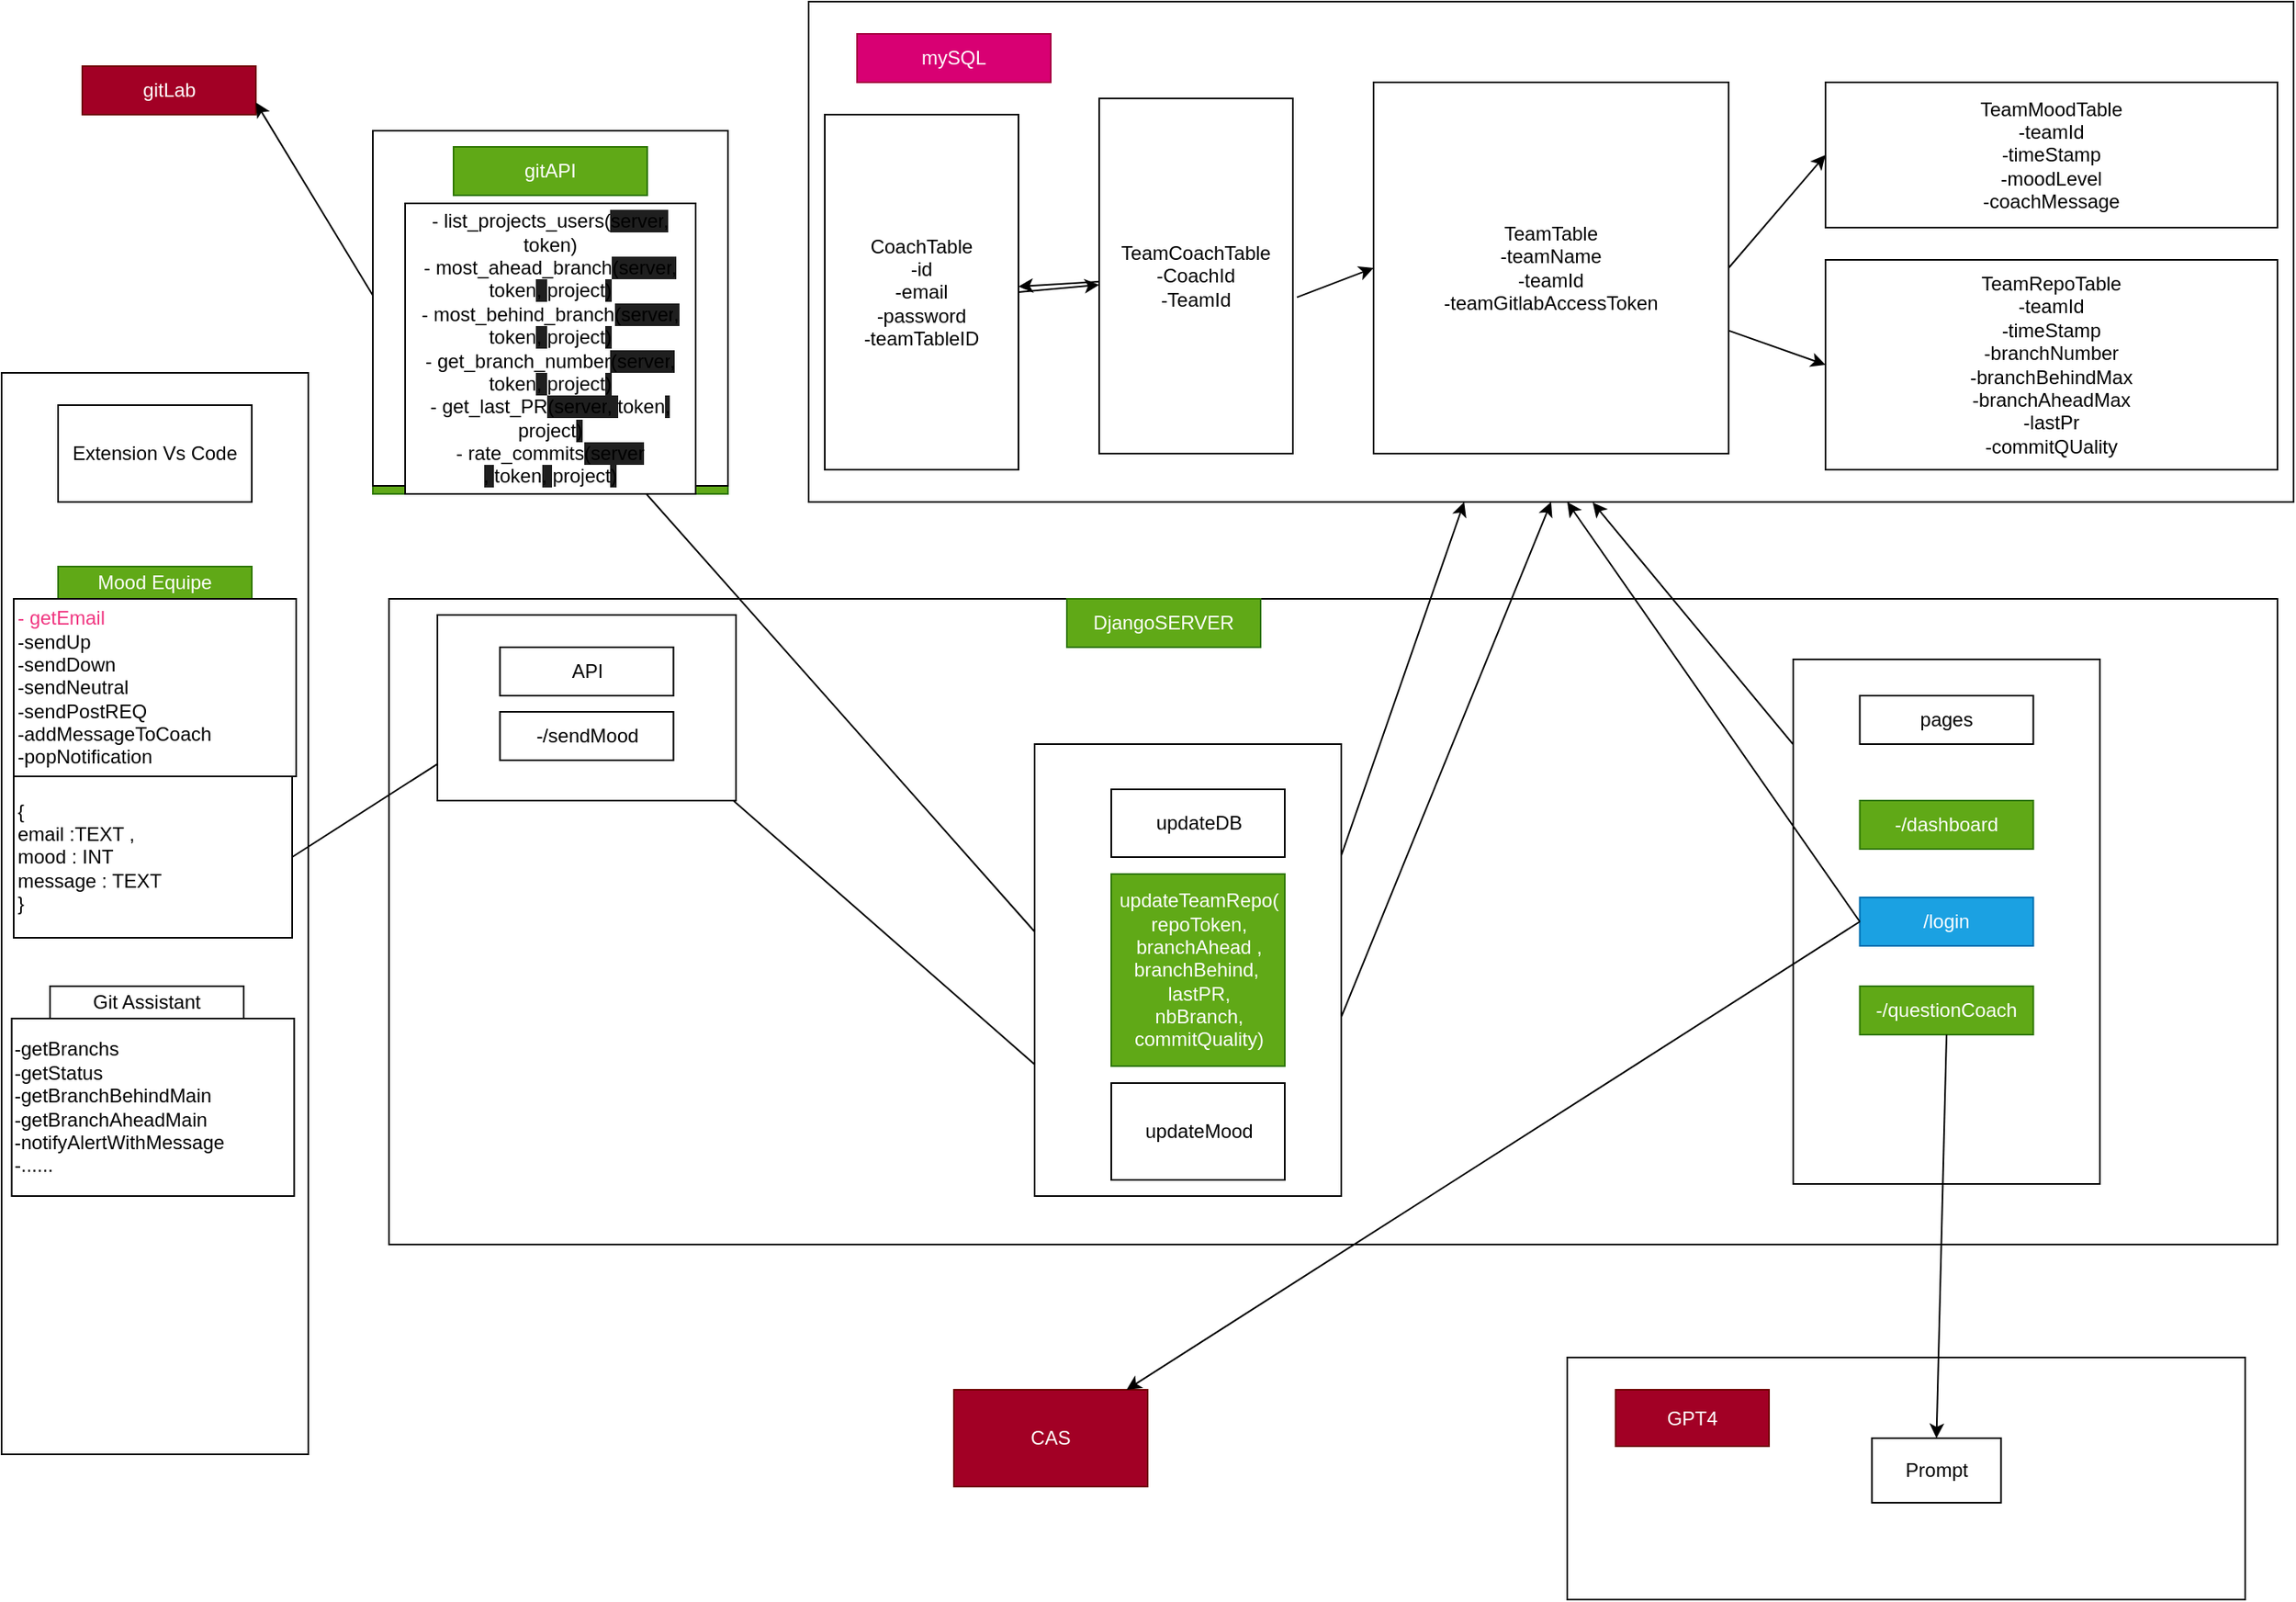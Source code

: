 <mxfile>
    <diagram id="D96Zk3k0EqvqW4rHzoW_" name="Page-1">
        <mxGraphModel dx="680" dy="343" grid="1" gridSize="10" guides="1" tooltips="1" connect="1" arrows="1" fold="1" page="1" pageScale="1" pageWidth="850" pageHeight="1100" math="0" shadow="0">
            <root>
                <mxCell id="0"/>
                <mxCell id="1" parent="0"/>
                <mxCell id="9" value="" style="group" parent="1" vertex="1" connectable="0">
                    <mxGeometry x="20" y="290" width="190" height="670" as="geometry"/>
                </mxCell>
                <mxCell id="2" value="" style="rounded=0;whiteSpace=wrap;html=1;" parent="9" vertex="1">
                    <mxGeometry width="190" height="670" as="geometry"/>
                </mxCell>
                <mxCell id="3" value="Extension Vs Code" style="rounded=0;whiteSpace=wrap;html=1;" parent="9" vertex="1">
                    <mxGeometry x="35" y="20" width="120" height="60" as="geometry"/>
                </mxCell>
                <mxCell id="4" value="Mood Equipe" style="rounded=0;whiteSpace=wrap;html=1;fillColor=#60a917;fontColor=#ffffff;strokeColor=#2D7600;" parent="9" vertex="1">
                    <mxGeometry x="35" y="120" width="120" height="20" as="geometry"/>
                </mxCell>
                <mxCell id="5" value="&lt;font color=&quot;#f03580&quot;&gt;- getEmail&lt;br&gt;&lt;/font&gt;-sendUp&lt;br&gt;-sendDown&lt;br&gt;-sendNeutral&lt;br&gt;-sendPostREQ&lt;br&gt;-addMessageToCoach&lt;br&gt;-popNotification" style="rounded=0;whiteSpace=wrap;html=1;align=left;" parent="9" vertex="1">
                    <mxGeometry x="7.5" y="140" width="175" height="110" as="geometry"/>
                </mxCell>
                <mxCell id="6" value="{&lt;br&gt;email :TEXT ,&amp;nbsp;&lt;br&gt;mood : INT&lt;br&gt;message : TEXT&lt;br&gt;}" style="rounded=0;whiteSpace=wrap;html=1;align=left;" parent="9" vertex="1">
                    <mxGeometry x="7.5" y="250" width="172.5" height="100" as="geometry"/>
                </mxCell>
                <mxCell id="7" value="Git Assistant" style="rounded=0;whiteSpace=wrap;html=1;" parent="9" vertex="1">
                    <mxGeometry x="30" y="380" width="120" height="20" as="geometry"/>
                </mxCell>
                <mxCell id="8" value="-getBranchs&lt;br&gt;-getStatus&lt;br&gt;-getBranchBehindMain&lt;br&gt;-getBranchAheadMain&lt;br&gt;-notifyAlertWithMessage&lt;br&gt;-......" style="rounded=0;whiteSpace=wrap;html=1;align=left;" parent="9" vertex="1">
                    <mxGeometry x="6.25" y="400" width="175" height="110" as="geometry"/>
                </mxCell>
                <mxCell id="13" value="" style="rounded=0;whiteSpace=wrap;html=1;" parent="1" vertex="1">
                    <mxGeometry x="260" y="430" width="1170" height="400" as="geometry"/>
                </mxCell>
                <mxCell id="14" value="DjangoSERVER" style="rounded=0;whiteSpace=wrap;html=1;fillColor=#60a917;fontColor=#ffffff;strokeColor=#2D7600;" parent="1" vertex="1">
                    <mxGeometry x="680" y="430" width="120" height="30" as="geometry"/>
                </mxCell>
                <mxCell id="19" value="" style="endArrow=classic;html=1;exitX=1;exitY=0.5;exitDx=0;exitDy=0;entryX=0;entryY=0.25;entryDx=0;entryDy=0;" parent="1" source="6" target="18" edge="1">
                    <mxGeometry width="50" height="50" relative="1" as="geometry">
                        <mxPoint x="560" y="500" as="sourcePoint"/>
                        <mxPoint x="610" y="450" as="targetPoint"/>
                    </mxGeometry>
                </mxCell>
                <mxCell id="21" value="gitLab" style="rounded=0;whiteSpace=wrap;html=1;fillColor=#a20025;fontColor=#ffffff;strokeColor=#6F0000;" parent="1" vertex="1">
                    <mxGeometry x="70" y="100" width="107.5" height="30" as="geometry"/>
                </mxCell>
                <mxCell id="23" value="" style="endArrow=classic;html=1;entryX=1;entryY=0.75;entryDx=0;entryDy=0;exitX=0;exitY=0.5;exitDx=0;exitDy=0;" parent="1" source="12" target="21" edge="1">
                    <mxGeometry width="50" height="50" relative="1" as="geometry">
                        <mxPoint x="600" y="630" as="sourcePoint"/>
                        <mxPoint x="650" y="580" as="targetPoint"/>
                    </mxGeometry>
                </mxCell>
                <mxCell id="45" value="" style="group" parent="1" vertex="1" connectable="0">
                    <mxGeometry x="520" y="60" width="920" height="310" as="geometry"/>
                </mxCell>
                <mxCell id="30" value="" style="rounded=0;whiteSpace=wrap;html=1;" parent="45" vertex="1">
                    <mxGeometry width="920" height="310" as="geometry"/>
                </mxCell>
                <mxCell id="31" value="mySQL" style="rounded=0;whiteSpace=wrap;html=1;fillColor=#d80073;fontColor=#ffffff;strokeColor=#A50040;" parent="45" vertex="1">
                    <mxGeometry x="30" y="20" width="120" height="30" as="geometry"/>
                </mxCell>
                <mxCell id="32" value="CoachTable&lt;br&gt;-id&lt;br&gt;-email&lt;br&gt;-password&lt;br&gt;-teamTableID" style="rounded=0;whiteSpace=wrap;html=1;" parent="45" vertex="1">
                    <mxGeometry x="10" y="70" width="120" height="220" as="geometry"/>
                </mxCell>
                <mxCell id="40" value="" style="edgeStyle=none;html=1;" parent="45" source="33" target="32" edge="1">
                    <mxGeometry relative="1" as="geometry"/>
                </mxCell>
                <mxCell id="33" value="TeamCoachTable&lt;br&gt;-CoachId&lt;br&gt;-TeamId" style="rounded=0;whiteSpace=wrap;html=1;" parent="45" vertex="1">
                    <mxGeometry x="180" y="60" width="120" height="220" as="geometry"/>
                </mxCell>
                <mxCell id="34" value="TeamTable&lt;br&gt;-teamName&lt;br&gt;-teamId&lt;br&gt;-teamGitlabAccessToken&lt;br&gt;" style="rounded=0;whiteSpace=wrap;html=1;" parent="45" vertex="1">
                    <mxGeometry x="350" y="50" width="220" height="230" as="geometry"/>
                </mxCell>
                <mxCell id="36" value="TeamMoodTable&lt;br&gt;-teamId&lt;br&gt;-timeStamp&lt;br&gt;-moodLevel&lt;br&gt;-coachMessage" style="rounded=0;whiteSpace=wrap;html=1;" parent="45" vertex="1">
                    <mxGeometry x="630" y="50" width="280" height="90" as="geometry"/>
                </mxCell>
                <mxCell id="37" value="TeamRepoTable&lt;br&gt;-teamId&lt;br&gt;-timeStamp&lt;br&gt;-branchNumber&lt;br&gt;-branchBehindMax&lt;br&gt;-branchAheadMax&lt;br&gt;-lastPr&lt;br&gt;-commitQUality" style="rounded=0;whiteSpace=wrap;html=1;" parent="45" vertex="1">
                    <mxGeometry x="630" y="160" width="280" height="130" as="geometry"/>
                </mxCell>
                <mxCell id="38" value="" style="endArrow=classic;html=1;exitX=1;exitY=0.5;exitDx=0;exitDy=0;" parent="45" source="32" target="33" edge="1">
                    <mxGeometry width="50" height="50" relative="1" as="geometry">
                        <mxPoint x="130" y="490" as="sourcePoint"/>
                        <mxPoint x="180" y="440" as="targetPoint"/>
                    </mxGeometry>
                </mxCell>
                <mxCell id="42" value="" style="endArrow=classic;html=1;exitX=1.021;exitY=0.56;exitDx=0;exitDy=0;exitPerimeter=0;entryX=0;entryY=0.5;entryDx=0;entryDy=0;" parent="45" source="33" target="34" edge="1">
                    <mxGeometry width="50" height="50" relative="1" as="geometry">
                        <mxPoint x="310" y="190" as="sourcePoint"/>
                        <mxPoint x="360" y="140" as="targetPoint"/>
                    </mxGeometry>
                </mxCell>
                <mxCell id="43" value="" style="endArrow=classic;html=1;exitX=1;exitY=0.5;exitDx=0;exitDy=0;entryX=0;entryY=0.5;entryDx=0;entryDy=0;" parent="45" source="34" target="36" edge="1">
                    <mxGeometry width="50" height="50" relative="1" as="geometry">
                        <mxPoint x="560" y="120.0" as="sourcePoint"/>
                        <mxPoint x="607.48" y="91.8" as="targetPoint"/>
                    </mxGeometry>
                </mxCell>
                <mxCell id="44" value="" style="endArrow=classic;html=1;entryX=0;entryY=0.5;entryDx=0;entryDy=0;" parent="45" source="34" target="37" edge="1">
                    <mxGeometry width="50" height="50" relative="1" as="geometry">
                        <mxPoint x="580" y="175" as="sourcePoint"/>
                        <mxPoint x="640" y="105" as="targetPoint"/>
                    </mxGeometry>
                </mxCell>
                <mxCell id="49" value="" style="endArrow=classic;html=1;exitX=1;exitY=0.75;exitDx=0;exitDy=0;entryX=0;entryY=0.5;entryDx=0;entryDy=0;" parent="1" source="18" target="46" edge="1">
                    <mxGeometry width="50" height="50" relative="1" as="geometry">
                        <mxPoint x="510" y="580" as="sourcePoint"/>
                        <mxPoint x="560" y="530" as="targetPoint"/>
                    </mxGeometry>
                </mxCell>
                <mxCell id="50" value="" style="endArrow=classic;html=1;exitX=1;exitY=0.75;exitDx=0;exitDy=0;entryX=0.5;entryY=1;entryDx=0;entryDy=0;" parent="1" source="46" target="30" edge="1">
                    <mxGeometry width="50" height="50" relative="1" as="geometry">
                        <mxPoint x="446.25" y="532.5" as="sourcePoint"/>
                        <mxPoint x="702.5" y="590" as="targetPoint"/>
                    </mxGeometry>
                </mxCell>
                <mxCell id="51" value="" style="endArrow=classic;html=1;exitX=0.75;exitY=1;exitDx=0;exitDy=0;entryX=0;entryY=0.75;entryDx=0;entryDy=0;" parent="1" source="10" target="47" edge="1">
                    <mxGeometry width="50" height="50" relative="1" as="geometry">
                        <mxPoint x="490" y="640" as="sourcePoint"/>
                        <mxPoint x="540" y="590" as="targetPoint"/>
                    </mxGeometry>
                </mxCell>
                <mxCell id="52" value="" style="endArrow=classic;html=1;exitX=1;exitY=0.75;exitDx=0;exitDy=0;" parent="1" source="47" target="30" edge="1">
                    <mxGeometry width="50" height="50" relative="1" as="geometry">
                        <mxPoint x="910" y="590" as="sourcePoint"/>
                        <mxPoint x="960" y="540" as="targetPoint"/>
                    </mxGeometry>
                </mxCell>
                <mxCell id="53" value="" style="group" parent="1" vertex="1" connectable="0">
                    <mxGeometry x="660" y="520" width="190" height="280" as="geometry"/>
                </mxCell>
                <mxCell id="28" value="" style="rounded=0;whiteSpace=wrap;html=1;" parent="53" vertex="1">
                    <mxGeometry width="190" height="280" as="geometry"/>
                </mxCell>
                <mxCell id="29" value="updateDB" style="rounded=0;whiteSpace=wrap;html=1;" parent="53" vertex="1">
                    <mxGeometry x="47.5" y="28" width="107.5" height="42" as="geometry"/>
                </mxCell>
                <mxCell id="46" value="updateMood" style="rounded=0;whiteSpace=wrap;html=1;" parent="53" vertex="1">
                    <mxGeometry x="47.5" y="210" width="107.5" height="60" as="geometry"/>
                </mxCell>
                <mxCell id="47" value="updateTeamRepo(&lt;br&gt;repoToken,&lt;br&gt;branchAhead ,&lt;br&gt;branchBehind,&amp;nbsp;&lt;br&gt;lastPR,&lt;br&gt;nbBranch,&lt;br&gt;commitQuality)" style="rounded=0;whiteSpace=wrap;html=1;fillColor=#60a917;fontColor=#ffffff;strokeColor=#2D7600;" parent="53" vertex="1">
                    <mxGeometry x="47.5" y="80.5" width="107.5" height="119.0" as="geometry"/>
                </mxCell>
                <mxCell id="54" value="" style="endArrow=classic;html=1;entryX=0.528;entryY=1.001;entryDx=0;entryDy=0;entryPerimeter=0;exitX=0;exitY=0.5;exitDx=0;exitDy=0;" parent="1" source="25" target="30" edge="1">
                    <mxGeometry width="50" height="50" relative="1" as="geometry">
                        <mxPoint x="1000" y="550" as="sourcePoint"/>
                        <mxPoint x="1050" y="500" as="targetPoint"/>
                    </mxGeometry>
                </mxCell>
                <mxCell id="60" value="" style="group;fillColor=#60a917;fontColor=#ffffff;strokeColor=#2D7600;" parent="1" vertex="1" connectable="0">
                    <mxGeometry x="990" y="900" width="420" height="150" as="geometry"/>
                </mxCell>
                <mxCell id="55" value="" style="rounded=0;whiteSpace=wrap;html=1;" parent="60" vertex="1">
                    <mxGeometry width="420" height="150" as="geometry"/>
                </mxCell>
                <mxCell id="56" value="GPT4" style="rounded=0;whiteSpace=wrap;html=1;fillColor=#a20025;fontColor=#ffffff;strokeColor=#6F0000;" parent="60" vertex="1">
                    <mxGeometry x="30" y="20" width="95" height="35" as="geometry"/>
                </mxCell>
                <mxCell id="57" value="Prompt" style="rounded=0;whiteSpace=wrap;html=1;" parent="60" vertex="1">
                    <mxGeometry x="188.75" y="50" width="80" height="40" as="geometry"/>
                </mxCell>
                <mxCell id="61" value="" style="group" parent="1" vertex="1" connectable="0">
                    <mxGeometry x="1130" y="467.5" width="190" height="325" as="geometry"/>
                </mxCell>
                <mxCell id="20" value="" style="rounded=0;whiteSpace=wrap;html=1;" parent="61" vertex="1">
                    <mxGeometry width="190" height="325" as="geometry"/>
                </mxCell>
                <mxCell id="24" value="pages" style="rounded=0;whiteSpace=wrap;html=1;" parent="61" vertex="1">
                    <mxGeometry x="41.25" y="22.5" width="107.5" height="30" as="geometry"/>
                </mxCell>
                <mxCell id="25" value="-/dashboard" style="rounded=0;whiteSpace=wrap;html=1;fillColor=#60a917;fontColor=#ffffff;strokeColor=#2D7600;" parent="61" vertex="1">
                    <mxGeometry x="41.25" y="87.5" width="107.5" height="30" as="geometry"/>
                </mxCell>
                <mxCell id="27" value="-/questionCoach" style="rounded=0;whiteSpace=wrap;html=1;fillColor=#60a917;fontColor=#ffffff;strokeColor=#2D7600;" parent="61" vertex="1">
                    <mxGeometry x="41.25" y="202.5" width="107.5" height="30" as="geometry"/>
                </mxCell>
                <mxCell id="64" value="/login" style="rounded=0;whiteSpace=wrap;html=1;fillColor=#1ba1e2;fontColor=#ffffff;strokeColor=#006EAF;" parent="61" vertex="1">
                    <mxGeometry x="41.25" y="147.5" width="107.5" height="30" as="geometry"/>
                </mxCell>
                <mxCell id="62" value="" style="group" parent="1" vertex="1" connectable="0">
                    <mxGeometry x="290" y="440" width="185" height="115" as="geometry"/>
                </mxCell>
                <mxCell id="15" value="" style="rounded=0;whiteSpace=wrap;html=1;" parent="62" vertex="1">
                    <mxGeometry width="185" height="115" as="geometry"/>
                </mxCell>
                <mxCell id="16" value="API" style="rounded=0;whiteSpace=wrap;html=1;" parent="62" vertex="1">
                    <mxGeometry x="38.75" y="20" width="107.5" height="30" as="geometry"/>
                </mxCell>
                <mxCell id="18" value="-/sendMood" style="rounded=0;whiteSpace=wrap;html=1;" parent="62" vertex="1">
                    <mxGeometry x="38.75" y="60" width="107.5" height="30" as="geometry"/>
                </mxCell>
                <mxCell id="63" value="" style="group;fillColor=#60a917;fontColor=#ffffff;strokeColor=#2D7600;" parent="1" vertex="1" connectable="0">
                    <mxGeometry x="250" y="140" width="220" height="225" as="geometry"/>
                </mxCell>
                <mxCell id="10" value="" style="rounded=0;whiteSpace=wrap;html=1;" parent="63" vertex="1">
                    <mxGeometry width="220" height="220" as="geometry"/>
                </mxCell>
                <mxCell id="11" value="gitAPI" style="rounded=0;whiteSpace=wrap;html=1;fillColor=#60a917;fontColor=#ffffff;strokeColor=#2D7600;" parent="63" vertex="1">
                    <mxGeometry x="50" y="10" width="120" height="30" as="geometry"/>
                </mxCell>
                <mxCell id="12" value="&lt;font style=&quot;font-size: 12px;&quot;&gt;- list_projects_users(&lt;span style=&quot;background-color: rgb(31, 31, 31);&quot;&gt;server&lt;/span&gt;&lt;span style=&quot;background-color: rgb(31, 31, 31);&quot;&gt;, &lt;/span&gt;&lt;span style=&quot;background-color: initial;&quot;&gt;token&lt;/span&gt;&lt;span style=&quot;background-color: initial;&quot;&gt;)&lt;/span&gt;&lt;br&gt;- most_ahead_branch&lt;span style=&quot;background-color: rgb(31, 31, 31);&quot;&gt;(&lt;/span&gt;&lt;span style=&quot;background-color: rgb(31, 31, 31);&quot;&gt;server&lt;/span&gt;&lt;span style=&quot;background-color: rgb(31, 31, 31);&quot;&gt;, &lt;/span&gt;&lt;span style=&quot;background-color: initial;&quot;&gt;token&lt;/span&gt;&lt;span style=&quot;background-color: rgb(31, 31, 31);&quot;&gt;, &lt;/span&gt;&lt;span style=&quot;background-color: initial;&quot;&gt;project&lt;/span&gt;&lt;span style=&quot;background-color: rgb(31, 31, 31);&quot;&gt;)&lt;/span&gt;&lt;span style=&quot;background-color: rgb(31, 31, 31);&quot;&gt;&lt;br&gt;&lt;/span&gt;- most_behind_branch&lt;span style=&quot;background-color: rgb(31, 31, 31);&quot;&gt;(&lt;/span&gt;&lt;span style=&quot;background-color: rgb(31, 31, 31);&quot;&gt;server&lt;/span&gt;&lt;span style=&quot;background-color: rgb(31, 31, 31);&quot;&gt;, &lt;/span&gt;&lt;span style=&quot;background-color: initial;&quot;&gt;token&lt;/span&gt;&lt;span style=&quot;background-color: rgb(31, 31, 31);&quot;&gt;, &lt;/span&gt;&lt;span style=&quot;background-color: initial;&quot;&gt;project&lt;/span&gt;&lt;span style=&quot;background-color: rgb(31, 31, 31);&quot;&gt;)&lt;/span&gt;&lt;span style=&quot;background-color: rgb(31, 31, 31);&quot;&gt;&lt;br&gt;&lt;/span&gt;- get_branch_number&lt;span style=&quot;background-color: rgb(31, 31, 31);&quot;&gt;(&lt;/span&gt;&lt;span style=&quot;background-color: rgb(31, 31, 31);&quot;&gt;server&lt;/span&gt;&lt;span style=&quot;background-color: rgb(31, 31, 31);&quot;&gt;, &lt;/span&gt;&lt;span style=&quot;background-color: initial;&quot;&gt;token&lt;/span&gt;&lt;span style=&quot;background-color: rgb(31, 31, 31);&quot;&gt;, &lt;/span&gt;&lt;span style=&quot;background-color: initial;&quot;&gt;project&lt;/span&gt;&lt;span style=&quot;background-color: rgb(31, 31, 31);&quot;&gt;)&lt;/span&gt;&lt;span style=&quot;background-color: rgb(31, 31, 31);&quot;&gt;&lt;br&gt;&lt;/span&gt;- get_last_PR&lt;span style=&quot;background-color: rgb(31, 31, 31);&quot;&gt;(&lt;/span&gt;&lt;span style=&quot;background-color: rgb(31, 31, 31);&quot;&gt;server&lt;/span&gt;&lt;span style=&quot;background-color: rgb(31, 31, 31);&quot;&gt;, &lt;/span&gt;&lt;span style=&quot;background-color: initial;&quot;&gt;token&lt;/span&gt;&lt;span style=&quot;background-color: rgb(31, 31, 31);&quot;&gt;, &lt;/span&gt;&lt;span style=&quot;background-color: initial;&quot;&gt;project&lt;/span&gt;&lt;span style=&quot;background-color: rgb(31, 31, 31);&quot;&gt;)&lt;/span&gt;&lt;span style=&quot;background-color: rgb(31, 31, 31);&quot;&gt;&lt;br&gt;&lt;/span&gt;- rate_commits&lt;span style=&quot;background-color: rgb(31, 31, 31);&quot;&gt;(&lt;/span&gt;&lt;span style=&quot;background-color: rgb(31, 31, 31);&quot;&gt;server&lt;/span&gt;&lt;span style=&quot;background-color: rgb(31, 31, 31);&quot;&gt;&lt;br&gt;&lt;/span&gt;&lt;/font&gt;&lt;span style=&quot;background-color: rgb(31, 31, 31);&quot;&gt;, &lt;/span&gt;&lt;span style=&quot;background-color: initial;&quot;&gt;token&lt;/span&gt;&lt;span style=&quot;background-color: rgb(31, 31, 31);&quot;&gt;, &lt;/span&gt;&lt;span style=&quot;background-color: initial;&quot;&gt;project&lt;/span&gt;&lt;span style=&quot;background-color: rgb(31, 31, 31);&quot;&gt;)&lt;/span&gt;" style="whiteSpace=wrap;html=1;aspect=fixed;" parent="63" vertex="1">
                    <mxGeometry x="20" y="45" width="180" height="180" as="geometry"/>
                </mxCell>
                <mxCell id="65" value="" style="endArrow=classic;html=1;exitX=0.5;exitY=1;exitDx=0;exitDy=0;entryX=0.5;entryY=0;entryDx=0;entryDy=0;" parent="1" source="27" target="57" edge="1">
                    <mxGeometry width="50" height="50" relative="1" as="geometry">
                        <mxPoint x="920" y="780" as="sourcePoint"/>
                        <mxPoint x="970" y="730" as="targetPoint"/>
                    </mxGeometry>
                </mxCell>
                <mxCell id="67" value="CAS" style="rounded=0;whiteSpace=wrap;html=1;fillColor=#a20025;fontColor=#ffffff;strokeColor=#6F0000;" parent="1" vertex="1">
                    <mxGeometry x="610" y="920" width="120" height="60" as="geometry"/>
                </mxCell>
                <mxCell id="68" style="edgeStyle=none;html=1;exitX=0;exitY=0.5;exitDx=0;exitDy=0;" parent="1" source="64" target="67" edge="1">
                    <mxGeometry relative="1" as="geometry"/>
                </mxCell>
                <mxCell id="69" style="edgeStyle=none;html=1;exitX=0;exitY=0.5;exitDx=0;exitDy=0;" parent="1" source="64" edge="1">
                    <mxGeometry relative="1" as="geometry">
                        <mxPoint x="990" y="370.0" as="targetPoint"/>
                    </mxGeometry>
                </mxCell>
            </root>
        </mxGraphModel>
    </diagram>
</mxfile>